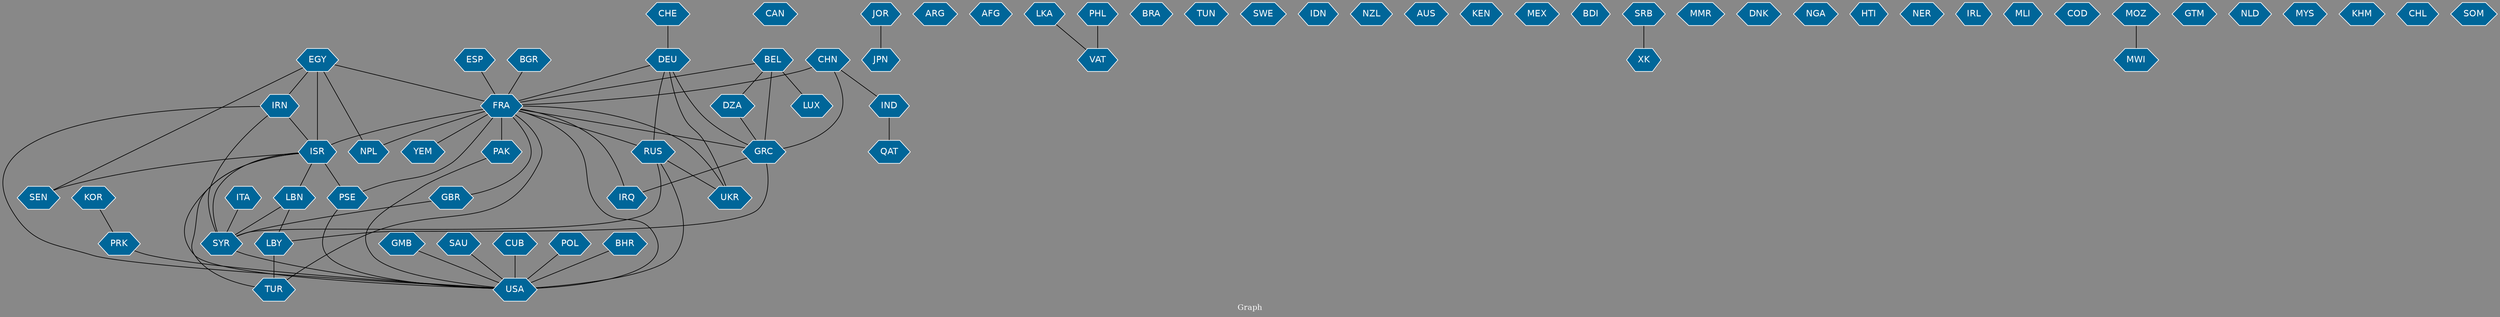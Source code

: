 // Countries together in item graph
graph {
	graph [bgcolor="#888888" fontcolor=white fontsize=12 label="Graph" outputorder=edgesfirst overlap=prism]
	node [color=white fillcolor="#006699" fontcolor=white fontname=Helvetica shape=hexagon style=filled]
	edge [arrowhead=open color=black fontcolor=white fontname=Courier fontsize=12]
		RUS [label=RUS]
		DEU [label=DEU]
		ESP [label=ESP]
		EGY [label=EGY]
		ISR [label=ISR]
		FRA [label=FRA]
		PSE [label=PSE]
		CAN [label=CAN]
		IND [label=IND]
		JPN [label=JPN]
		BEL [label=BEL]
		CHN [label=CHN]
		PRK [label=PRK]
		USA [label=USA]
		LBN [label=LBN]
		IRQ [label=IRQ]
		TUR [label=TUR]
		ITA [label=ITA]
		GRC [label=GRC]
		PAK [label=PAK]
		UKR [label=UKR]
		QAT [label=QAT]
		YEM [label=YEM]
		SYR [label=SYR]
		IRN [label=IRN]
		ARG [label=ARG]
		KOR [label=KOR]
		AFG [label=AFG]
		VAT [label=VAT]
		LKA [label=LKA]
		BRA [label=BRA]
		DZA [label=DZA]
		GBR [label=GBR]
		TUN [label=TUN]
		SWE [label=SWE]
		LBY [label=LBY]
		IDN [label=IDN]
		GMB [label=GMB]
		PHL [label=PHL]
		BGR [label=BGR]
		NZL [label=NZL]
		AUS [label=AUS]
		KEN [label=KEN]
		MEX [label=MEX]
		SAU [label=SAU]
		BDI [label=BDI]
		SRB [label=SRB]
		XK [label=XK]
		CUB [label=CUB]
		MMR [label=MMR]
		DNK [label=DNK]
		POL [label=POL]
		NGA [label=NGA]
		HTI [label=HTI]
		NER [label=NER]
		IRL [label=IRL]
		MLI [label=MLI]
		JOR [label=JOR]
		COD [label=COD]
		LUX [label=LUX]
		MOZ [label=MOZ]
		MWI [label=MWI]
		GTM [label=GTM]
		NLD [label=NLD]
		NPL [label=NPL]
		SEN [label=SEN]
		MYS [label=MYS]
		KHM [label=KHM]
		BHR [label=BHR]
		CHL [label=CHL]
		CHE [label=CHE]
		SOM [label=SOM]
			FRA -- USA [weight=3]
			DEU -- FRA [weight=1]
			DEU -- UKR [weight=2]
			KOR -- PRK [weight=2]
			ISR -- PSE [weight=15]
			DEU -- RUS [weight=2]
			SYR -- USA [weight=1]
			FRA -- GBR [weight=1]
			GRC -- LBY [weight=1]
			CUB -- USA [weight=8]
			PHL -- VAT [weight=5]
			ISR -- SYR [weight=4]
			PSE -- USA [weight=1]
			FRA -- GRC [weight=4]
			GMB -- USA [weight=1]
			ESP -- FRA [weight=3]
			ITA -- SYR [weight=5]
			RUS -- SYR [weight=1]
			EGY -- ISR [weight=3]
			BEL -- DZA [weight=1]
			BGR -- FRA [weight=3]
			CHN -- IND [weight=1]
			IND -- QAT [weight=1]
			FRA -- TUR [weight=1]
			ISR -- TUR [weight=1]
			POL -- USA [weight=1]
			BHR -- USA [weight=1]
			FRA -- YEM [weight=1]
			ISR -- SEN [weight=2]
			JOR -- JPN [weight=2]
			EGY -- NPL [weight=1]
			EGY -- FRA [weight=1]
			RUS -- USA [weight=2]
			CHE -- DEU [weight=1]
			BEL -- GRC [weight=6]
			LBN -- SYR [weight=4]
			RUS -- UKR [weight=5]
			IRN -- ISR [weight=3]
			EGY -- IRN [weight=1]
			PAK -- USA [weight=1]
			EGY -- SEN [weight=2]
			IRN -- USA [weight=1]
			FRA -- PSE [weight=4]
			DZA -- GRC [weight=1]
			CHN -- FRA [weight=4]
			ISR -- USA [weight=1]
			DEU -- GRC [weight=2]
			FRA -- RUS [weight=1]
			BEL -- LUX [weight=2]
			SRB -- XK [weight=1]
			LBN -- LBY [weight=1]
			FRA -- IRQ [weight=2]
			FRA -- ISR [weight=13]
			GRC -- IRQ [weight=1]
			MOZ -- MWI [weight=1]
			GBR -- SYR [weight=1]
			LKA -- VAT [weight=1]
			LBY -- TUR [weight=1]
			FRA -- NPL [weight=1]
			PRK -- USA [weight=3]
			FRA -- UKR [weight=1]
			BEL -- FRA [weight=1]
			CHN -- GRC [weight=1]
			ISR -- LBN [weight=8]
			FRA -- PAK [weight=2]
			IRN -- SYR [weight=2]
			SAU -- USA [weight=1]
}